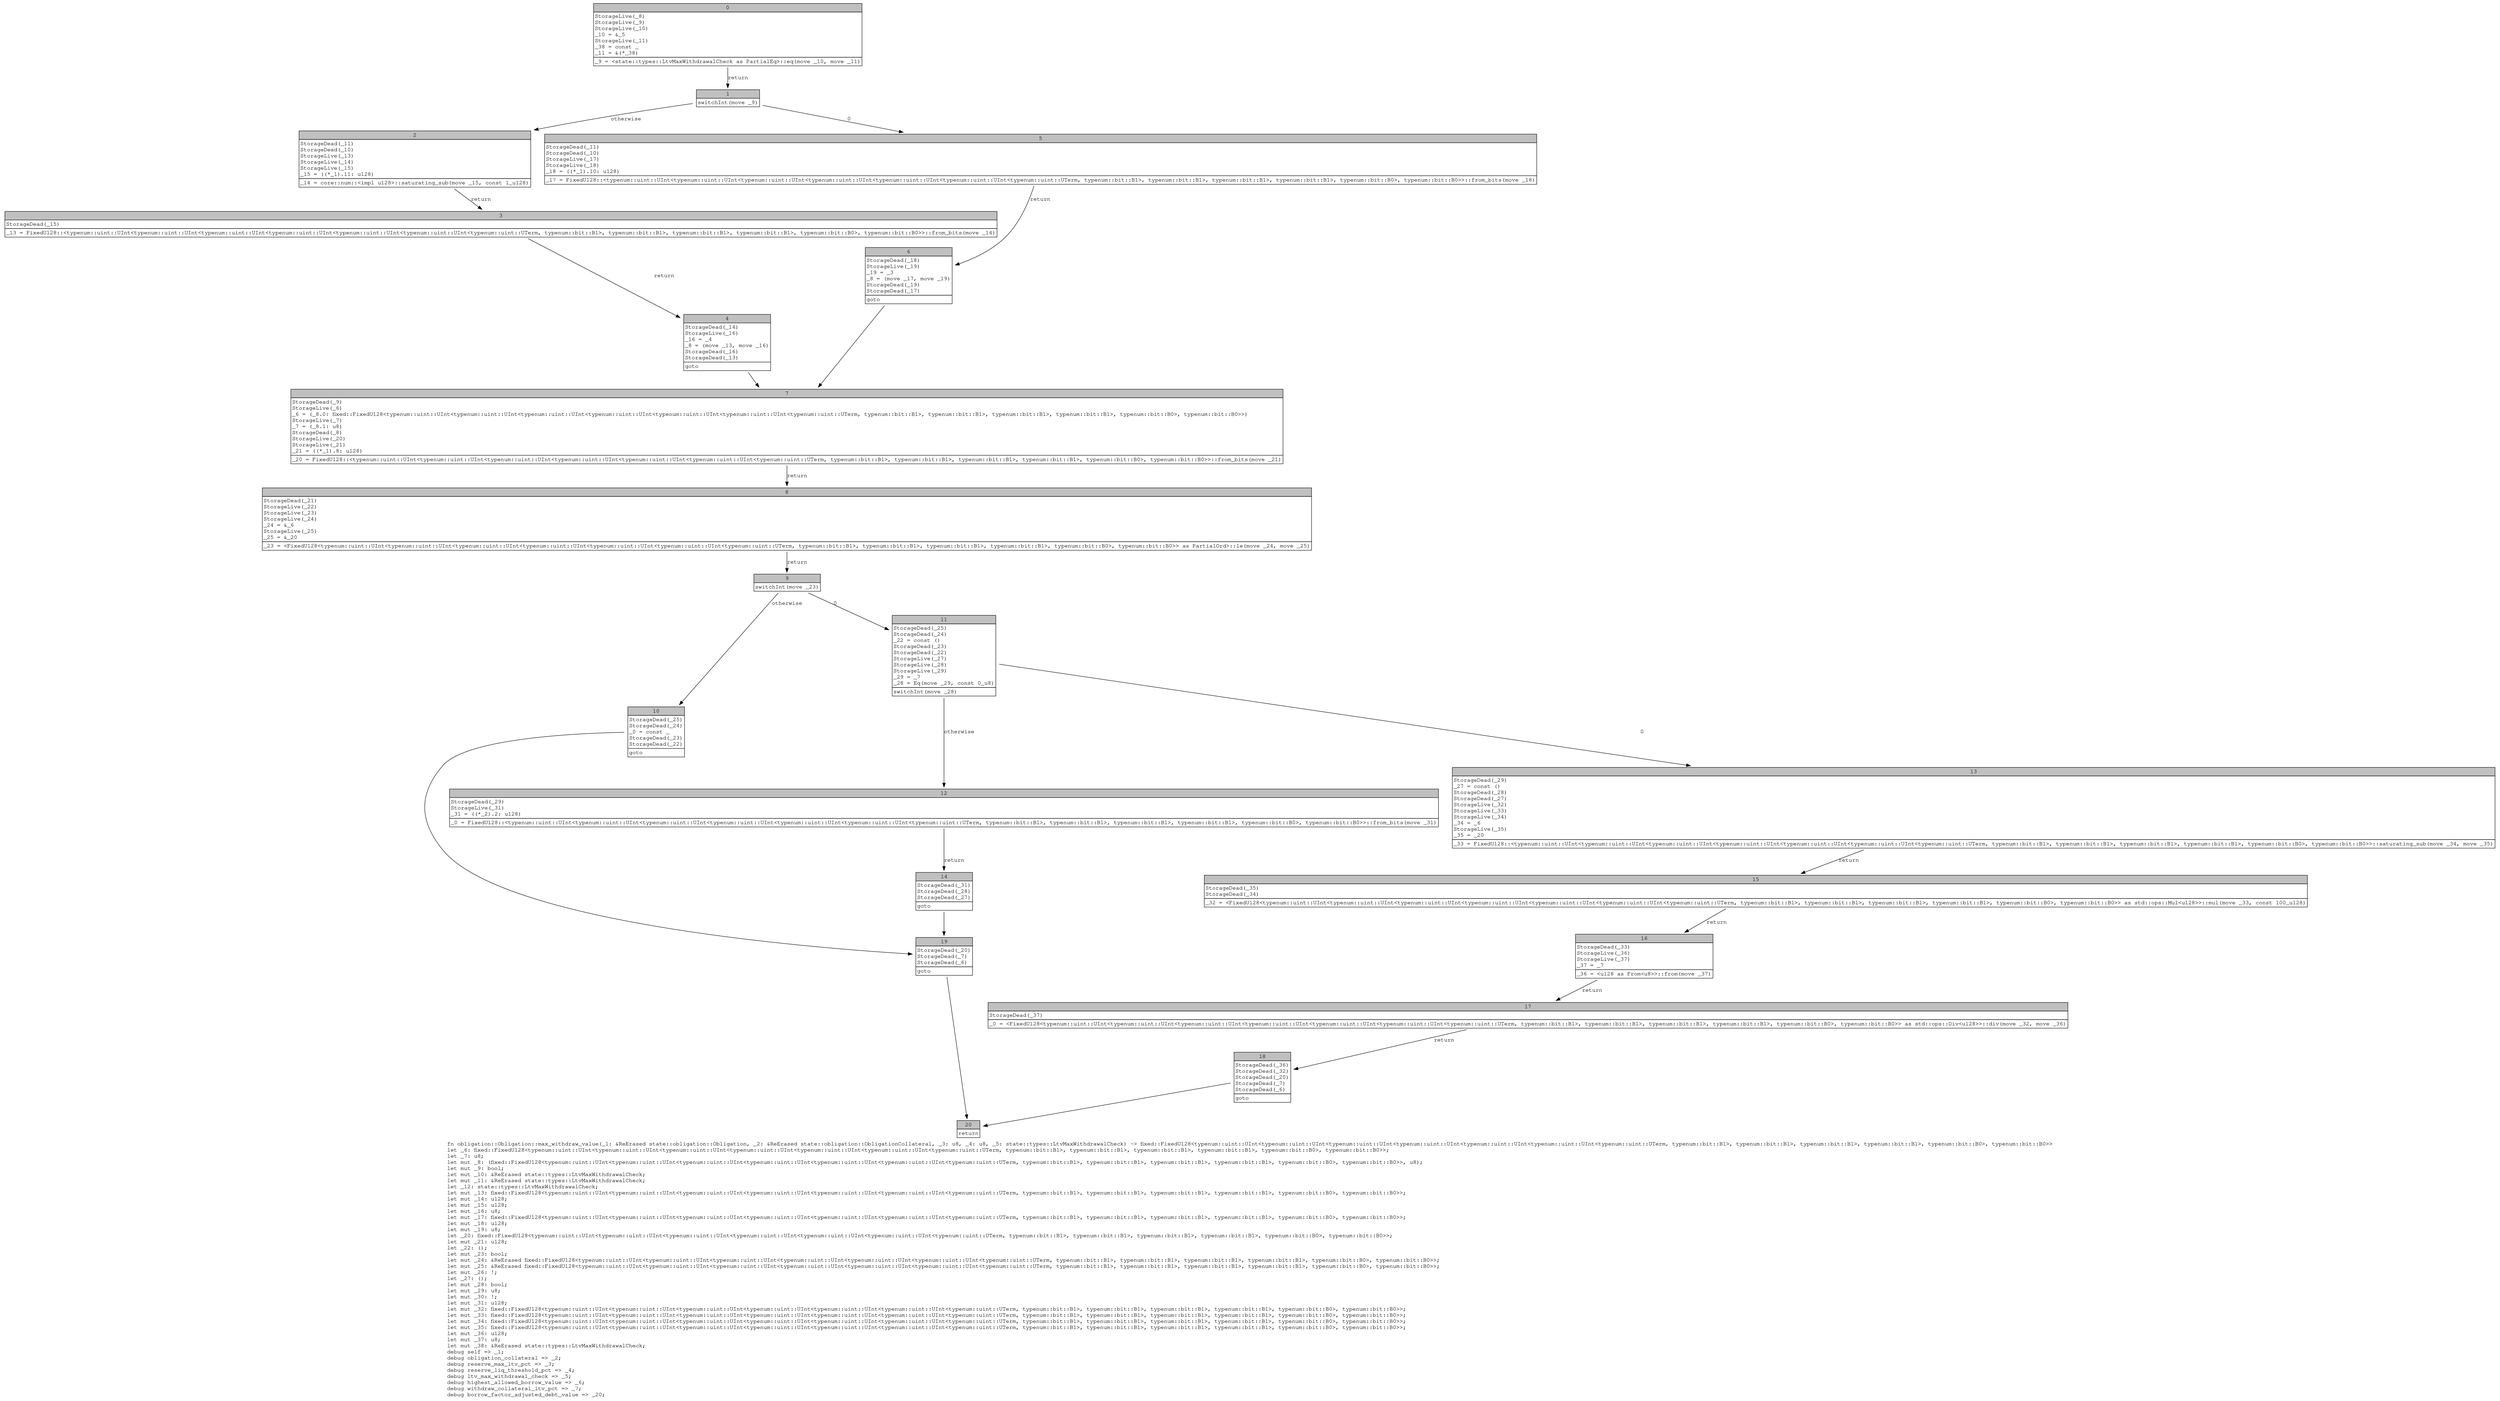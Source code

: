 digraph Mir_0_1663 {
    graph [fontname="Courier, monospace"];
    node [fontname="Courier, monospace"];
    edge [fontname="Courier, monospace"];
    label=<fn obligation::Obligation::max_withdraw_value(_1: &amp;ReErased state::obligation::Obligation, _2: &amp;ReErased state::obligation::ObligationCollateral, _3: u8, _4: u8, _5: state::types::LtvMaxWithdrawalCheck) -&gt; fixed::FixedU128&lt;typenum::uint::UInt&lt;typenum::uint::UInt&lt;typenum::uint::UInt&lt;typenum::uint::UInt&lt;typenum::uint::UInt&lt;typenum::uint::UInt&lt;typenum::uint::UTerm, typenum::bit::B1&gt;, typenum::bit::B1&gt;, typenum::bit::B1&gt;, typenum::bit::B1&gt;, typenum::bit::B0&gt;, typenum::bit::B0&gt;&gt;<br align="left"/>let _6: fixed::FixedU128&lt;typenum::uint::UInt&lt;typenum::uint::UInt&lt;typenum::uint::UInt&lt;typenum::uint::UInt&lt;typenum::uint::UInt&lt;typenum::uint::UInt&lt;typenum::uint::UTerm, typenum::bit::B1&gt;, typenum::bit::B1&gt;, typenum::bit::B1&gt;, typenum::bit::B1&gt;, typenum::bit::B0&gt;, typenum::bit::B0&gt;&gt;;<br align="left"/>let _7: u8;<br align="left"/>let mut _8: (fixed::FixedU128&lt;typenum::uint::UInt&lt;typenum::uint::UInt&lt;typenum::uint::UInt&lt;typenum::uint::UInt&lt;typenum::uint::UInt&lt;typenum::uint::UInt&lt;typenum::uint::UTerm, typenum::bit::B1&gt;, typenum::bit::B1&gt;, typenum::bit::B1&gt;, typenum::bit::B1&gt;, typenum::bit::B0&gt;, typenum::bit::B0&gt;&gt;, u8);<br align="left"/>let mut _9: bool;<br align="left"/>let mut _10: &amp;ReErased state::types::LtvMaxWithdrawalCheck;<br align="left"/>let mut _11: &amp;ReErased state::types::LtvMaxWithdrawalCheck;<br align="left"/>let _12: state::types::LtvMaxWithdrawalCheck;<br align="left"/>let mut _13: fixed::FixedU128&lt;typenum::uint::UInt&lt;typenum::uint::UInt&lt;typenum::uint::UInt&lt;typenum::uint::UInt&lt;typenum::uint::UInt&lt;typenum::uint::UInt&lt;typenum::uint::UTerm, typenum::bit::B1&gt;, typenum::bit::B1&gt;, typenum::bit::B1&gt;, typenum::bit::B1&gt;, typenum::bit::B0&gt;, typenum::bit::B0&gt;&gt;;<br align="left"/>let mut _14: u128;<br align="left"/>let mut _15: u128;<br align="left"/>let mut _16: u8;<br align="left"/>let mut _17: fixed::FixedU128&lt;typenum::uint::UInt&lt;typenum::uint::UInt&lt;typenum::uint::UInt&lt;typenum::uint::UInt&lt;typenum::uint::UInt&lt;typenum::uint::UInt&lt;typenum::uint::UTerm, typenum::bit::B1&gt;, typenum::bit::B1&gt;, typenum::bit::B1&gt;, typenum::bit::B1&gt;, typenum::bit::B0&gt;, typenum::bit::B0&gt;&gt;;<br align="left"/>let mut _18: u128;<br align="left"/>let mut _19: u8;<br align="left"/>let _20: fixed::FixedU128&lt;typenum::uint::UInt&lt;typenum::uint::UInt&lt;typenum::uint::UInt&lt;typenum::uint::UInt&lt;typenum::uint::UInt&lt;typenum::uint::UInt&lt;typenum::uint::UTerm, typenum::bit::B1&gt;, typenum::bit::B1&gt;, typenum::bit::B1&gt;, typenum::bit::B1&gt;, typenum::bit::B0&gt;, typenum::bit::B0&gt;&gt;;<br align="left"/>let mut _21: u128;<br align="left"/>let _22: ();<br align="left"/>let mut _23: bool;<br align="left"/>let mut _24: &amp;ReErased fixed::FixedU128&lt;typenum::uint::UInt&lt;typenum::uint::UInt&lt;typenum::uint::UInt&lt;typenum::uint::UInt&lt;typenum::uint::UInt&lt;typenum::uint::UInt&lt;typenum::uint::UTerm, typenum::bit::B1&gt;, typenum::bit::B1&gt;, typenum::bit::B1&gt;, typenum::bit::B1&gt;, typenum::bit::B0&gt;, typenum::bit::B0&gt;&gt;;<br align="left"/>let mut _25: &amp;ReErased fixed::FixedU128&lt;typenum::uint::UInt&lt;typenum::uint::UInt&lt;typenum::uint::UInt&lt;typenum::uint::UInt&lt;typenum::uint::UInt&lt;typenum::uint::UInt&lt;typenum::uint::UTerm, typenum::bit::B1&gt;, typenum::bit::B1&gt;, typenum::bit::B1&gt;, typenum::bit::B1&gt;, typenum::bit::B0&gt;, typenum::bit::B0&gt;&gt;;<br align="left"/>let mut _26: !;<br align="left"/>let _27: ();<br align="left"/>let mut _28: bool;<br align="left"/>let mut _29: u8;<br align="left"/>let mut _30: !;<br align="left"/>let mut _31: u128;<br align="left"/>let mut _32: fixed::FixedU128&lt;typenum::uint::UInt&lt;typenum::uint::UInt&lt;typenum::uint::UInt&lt;typenum::uint::UInt&lt;typenum::uint::UInt&lt;typenum::uint::UInt&lt;typenum::uint::UTerm, typenum::bit::B1&gt;, typenum::bit::B1&gt;, typenum::bit::B1&gt;, typenum::bit::B1&gt;, typenum::bit::B0&gt;, typenum::bit::B0&gt;&gt;;<br align="left"/>let mut _33: fixed::FixedU128&lt;typenum::uint::UInt&lt;typenum::uint::UInt&lt;typenum::uint::UInt&lt;typenum::uint::UInt&lt;typenum::uint::UInt&lt;typenum::uint::UInt&lt;typenum::uint::UTerm, typenum::bit::B1&gt;, typenum::bit::B1&gt;, typenum::bit::B1&gt;, typenum::bit::B1&gt;, typenum::bit::B0&gt;, typenum::bit::B0&gt;&gt;;<br align="left"/>let mut _34: fixed::FixedU128&lt;typenum::uint::UInt&lt;typenum::uint::UInt&lt;typenum::uint::UInt&lt;typenum::uint::UInt&lt;typenum::uint::UInt&lt;typenum::uint::UInt&lt;typenum::uint::UTerm, typenum::bit::B1&gt;, typenum::bit::B1&gt;, typenum::bit::B1&gt;, typenum::bit::B1&gt;, typenum::bit::B0&gt;, typenum::bit::B0&gt;&gt;;<br align="left"/>let mut _35: fixed::FixedU128&lt;typenum::uint::UInt&lt;typenum::uint::UInt&lt;typenum::uint::UInt&lt;typenum::uint::UInt&lt;typenum::uint::UInt&lt;typenum::uint::UInt&lt;typenum::uint::UTerm, typenum::bit::B1&gt;, typenum::bit::B1&gt;, typenum::bit::B1&gt;, typenum::bit::B1&gt;, typenum::bit::B0&gt;, typenum::bit::B0&gt;&gt;;<br align="left"/>let mut _36: u128;<br align="left"/>let mut _37: u8;<br align="left"/>let mut _38: &amp;ReErased state::types::LtvMaxWithdrawalCheck;<br align="left"/>debug self =&gt; _1;<br align="left"/>debug obligation_collateral =&gt; _2;<br align="left"/>debug reserve_max_ltv_pct =&gt; _3;<br align="left"/>debug reserve_liq_threshold_pct =&gt; _4;<br align="left"/>debug ltv_max_withdrawal_check =&gt; _5;<br align="left"/>debug highest_allowed_borrow_value =&gt; _6;<br align="left"/>debug withdraw_collateral_ltv_pct =&gt; _7;<br align="left"/>debug borrow_factor_adjusted_debt_value =&gt; _20;<br align="left"/>>;
    bb0__0_1663 [shape="none", label=<<table border="0" cellborder="1" cellspacing="0"><tr><td bgcolor="gray" align="center" colspan="1">0</td></tr><tr><td align="left" balign="left">StorageLive(_8)<br/>StorageLive(_9)<br/>StorageLive(_10)<br/>_10 = &amp;_5<br/>StorageLive(_11)<br/>_38 = const _<br/>_11 = &amp;(*_38)<br/></td></tr><tr><td align="left">_9 = &lt;state::types::LtvMaxWithdrawalCheck as PartialEq&gt;::eq(move _10, move _11)</td></tr></table>>];
    bb1__0_1663 [shape="none", label=<<table border="0" cellborder="1" cellspacing="0"><tr><td bgcolor="gray" align="center" colspan="1">1</td></tr><tr><td align="left">switchInt(move _9)</td></tr></table>>];
    bb2__0_1663 [shape="none", label=<<table border="0" cellborder="1" cellspacing="0"><tr><td bgcolor="gray" align="center" colspan="1">2</td></tr><tr><td align="left" balign="left">StorageDead(_11)<br/>StorageDead(_10)<br/>StorageLive(_13)<br/>StorageLive(_14)<br/>StorageLive(_15)<br/>_15 = ((*_1).11: u128)<br/></td></tr><tr><td align="left">_14 = core::num::&lt;impl u128&gt;::saturating_sub(move _15, const 1_u128)</td></tr></table>>];
    bb3__0_1663 [shape="none", label=<<table border="0" cellborder="1" cellspacing="0"><tr><td bgcolor="gray" align="center" colspan="1">3</td></tr><tr><td align="left" balign="left">StorageDead(_15)<br/></td></tr><tr><td align="left">_13 = FixedU128::&lt;typenum::uint::UInt&lt;typenum::uint::UInt&lt;typenum::uint::UInt&lt;typenum::uint::UInt&lt;typenum::uint::UInt&lt;typenum::uint::UInt&lt;typenum::uint::UTerm, typenum::bit::B1&gt;, typenum::bit::B1&gt;, typenum::bit::B1&gt;, typenum::bit::B1&gt;, typenum::bit::B0&gt;, typenum::bit::B0&gt;&gt;::from_bits(move _14)</td></tr></table>>];
    bb4__0_1663 [shape="none", label=<<table border="0" cellborder="1" cellspacing="0"><tr><td bgcolor="gray" align="center" colspan="1">4</td></tr><tr><td align="left" balign="left">StorageDead(_14)<br/>StorageLive(_16)<br/>_16 = _4<br/>_8 = (move _13, move _16)<br/>StorageDead(_16)<br/>StorageDead(_13)<br/></td></tr><tr><td align="left">goto</td></tr></table>>];
    bb5__0_1663 [shape="none", label=<<table border="0" cellborder="1" cellspacing="0"><tr><td bgcolor="gray" align="center" colspan="1">5</td></tr><tr><td align="left" balign="left">StorageDead(_11)<br/>StorageDead(_10)<br/>StorageLive(_17)<br/>StorageLive(_18)<br/>_18 = ((*_1).10: u128)<br/></td></tr><tr><td align="left">_17 = FixedU128::&lt;typenum::uint::UInt&lt;typenum::uint::UInt&lt;typenum::uint::UInt&lt;typenum::uint::UInt&lt;typenum::uint::UInt&lt;typenum::uint::UInt&lt;typenum::uint::UTerm, typenum::bit::B1&gt;, typenum::bit::B1&gt;, typenum::bit::B1&gt;, typenum::bit::B1&gt;, typenum::bit::B0&gt;, typenum::bit::B0&gt;&gt;::from_bits(move _18)</td></tr></table>>];
    bb6__0_1663 [shape="none", label=<<table border="0" cellborder="1" cellspacing="0"><tr><td bgcolor="gray" align="center" colspan="1">6</td></tr><tr><td align="left" balign="left">StorageDead(_18)<br/>StorageLive(_19)<br/>_19 = _3<br/>_8 = (move _17, move _19)<br/>StorageDead(_19)<br/>StorageDead(_17)<br/></td></tr><tr><td align="left">goto</td></tr></table>>];
    bb7__0_1663 [shape="none", label=<<table border="0" cellborder="1" cellspacing="0"><tr><td bgcolor="gray" align="center" colspan="1">7</td></tr><tr><td align="left" balign="left">StorageDead(_9)<br/>StorageLive(_6)<br/>_6 = (_8.0: fixed::FixedU128&lt;typenum::uint::UInt&lt;typenum::uint::UInt&lt;typenum::uint::UInt&lt;typenum::uint::UInt&lt;typenum::uint::UInt&lt;typenum::uint::UInt&lt;typenum::uint::UTerm, typenum::bit::B1&gt;, typenum::bit::B1&gt;, typenum::bit::B1&gt;, typenum::bit::B1&gt;, typenum::bit::B0&gt;, typenum::bit::B0&gt;&gt;)<br/>StorageLive(_7)<br/>_7 = (_8.1: u8)<br/>StorageDead(_8)<br/>StorageLive(_20)<br/>StorageLive(_21)<br/>_21 = ((*_1).8: u128)<br/></td></tr><tr><td align="left">_20 = FixedU128::&lt;typenum::uint::UInt&lt;typenum::uint::UInt&lt;typenum::uint::UInt&lt;typenum::uint::UInt&lt;typenum::uint::UInt&lt;typenum::uint::UInt&lt;typenum::uint::UTerm, typenum::bit::B1&gt;, typenum::bit::B1&gt;, typenum::bit::B1&gt;, typenum::bit::B1&gt;, typenum::bit::B0&gt;, typenum::bit::B0&gt;&gt;::from_bits(move _21)</td></tr></table>>];
    bb8__0_1663 [shape="none", label=<<table border="0" cellborder="1" cellspacing="0"><tr><td bgcolor="gray" align="center" colspan="1">8</td></tr><tr><td align="left" balign="left">StorageDead(_21)<br/>StorageLive(_22)<br/>StorageLive(_23)<br/>StorageLive(_24)<br/>_24 = &amp;_6<br/>StorageLive(_25)<br/>_25 = &amp;_20<br/></td></tr><tr><td align="left">_23 = &lt;FixedU128&lt;typenum::uint::UInt&lt;typenum::uint::UInt&lt;typenum::uint::UInt&lt;typenum::uint::UInt&lt;typenum::uint::UInt&lt;typenum::uint::UInt&lt;typenum::uint::UTerm, typenum::bit::B1&gt;, typenum::bit::B1&gt;, typenum::bit::B1&gt;, typenum::bit::B1&gt;, typenum::bit::B0&gt;, typenum::bit::B0&gt;&gt; as PartialOrd&gt;::le(move _24, move _25)</td></tr></table>>];
    bb9__0_1663 [shape="none", label=<<table border="0" cellborder="1" cellspacing="0"><tr><td bgcolor="gray" align="center" colspan="1">9</td></tr><tr><td align="left">switchInt(move _23)</td></tr></table>>];
    bb10__0_1663 [shape="none", label=<<table border="0" cellborder="1" cellspacing="0"><tr><td bgcolor="gray" align="center" colspan="1">10</td></tr><tr><td align="left" balign="left">StorageDead(_25)<br/>StorageDead(_24)<br/>_0 = const _<br/>StorageDead(_23)<br/>StorageDead(_22)<br/></td></tr><tr><td align="left">goto</td></tr></table>>];
    bb11__0_1663 [shape="none", label=<<table border="0" cellborder="1" cellspacing="0"><tr><td bgcolor="gray" align="center" colspan="1">11</td></tr><tr><td align="left" balign="left">StorageDead(_25)<br/>StorageDead(_24)<br/>_22 = const ()<br/>StorageDead(_23)<br/>StorageDead(_22)<br/>StorageLive(_27)<br/>StorageLive(_28)<br/>StorageLive(_29)<br/>_29 = _7<br/>_28 = Eq(move _29, const 0_u8)<br/></td></tr><tr><td align="left">switchInt(move _28)</td></tr></table>>];
    bb12__0_1663 [shape="none", label=<<table border="0" cellborder="1" cellspacing="0"><tr><td bgcolor="gray" align="center" colspan="1">12</td></tr><tr><td align="left" balign="left">StorageDead(_29)<br/>StorageLive(_31)<br/>_31 = ((*_2).2: u128)<br/></td></tr><tr><td align="left">_0 = FixedU128::&lt;typenum::uint::UInt&lt;typenum::uint::UInt&lt;typenum::uint::UInt&lt;typenum::uint::UInt&lt;typenum::uint::UInt&lt;typenum::uint::UInt&lt;typenum::uint::UTerm, typenum::bit::B1&gt;, typenum::bit::B1&gt;, typenum::bit::B1&gt;, typenum::bit::B1&gt;, typenum::bit::B0&gt;, typenum::bit::B0&gt;&gt;::from_bits(move _31)</td></tr></table>>];
    bb13__0_1663 [shape="none", label=<<table border="0" cellborder="1" cellspacing="0"><tr><td bgcolor="gray" align="center" colspan="1">13</td></tr><tr><td align="left" balign="left">StorageDead(_29)<br/>_27 = const ()<br/>StorageDead(_28)<br/>StorageDead(_27)<br/>StorageLive(_32)<br/>StorageLive(_33)<br/>StorageLive(_34)<br/>_34 = _6<br/>StorageLive(_35)<br/>_35 = _20<br/></td></tr><tr><td align="left">_33 = FixedU128::&lt;typenum::uint::UInt&lt;typenum::uint::UInt&lt;typenum::uint::UInt&lt;typenum::uint::UInt&lt;typenum::uint::UInt&lt;typenum::uint::UInt&lt;typenum::uint::UTerm, typenum::bit::B1&gt;, typenum::bit::B1&gt;, typenum::bit::B1&gt;, typenum::bit::B1&gt;, typenum::bit::B0&gt;, typenum::bit::B0&gt;&gt;::saturating_sub(move _34, move _35)</td></tr></table>>];
    bb14__0_1663 [shape="none", label=<<table border="0" cellborder="1" cellspacing="0"><tr><td bgcolor="gray" align="center" colspan="1">14</td></tr><tr><td align="left" balign="left">StorageDead(_31)<br/>StorageDead(_28)<br/>StorageDead(_27)<br/></td></tr><tr><td align="left">goto</td></tr></table>>];
    bb15__0_1663 [shape="none", label=<<table border="0" cellborder="1" cellspacing="0"><tr><td bgcolor="gray" align="center" colspan="1">15</td></tr><tr><td align="left" balign="left">StorageDead(_35)<br/>StorageDead(_34)<br/></td></tr><tr><td align="left">_32 = &lt;FixedU128&lt;typenum::uint::UInt&lt;typenum::uint::UInt&lt;typenum::uint::UInt&lt;typenum::uint::UInt&lt;typenum::uint::UInt&lt;typenum::uint::UInt&lt;typenum::uint::UTerm, typenum::bit::B1&gt;, typenum::bit::B1&gt;, typenum::bit::B1&gt;, typenum::bit::B1&gt;, typenum::bit::B0&gt;, typenum::bit::B0&gt;&gt; as std::ops::Mul&lt;u128&gt;&gt;::mul(move _33, const 100_u128)</td></tr></table>>];
    bb16__0_1663 [shape="none", label=<<table border="0" cellborder="1" cellspacing="0"><tr><td bgcolor="gray" align="center" colspan="1">16</td></tr><tr><td align="left" balign="left">StorageDead(_33)<br/>StorageLive(_36)<br/>StorageLive(_37)<br/>_37 = _7<br/></td></tr><tr><td align="left">_36 = &lt;u128 as From&lt;u8&gt;&gt;::from(move _37)</td></tr></table>>];
    bb17__0_1663 [shape="none", label=<<table border="0" cellborder="1" cellspacing="0"><tr><td bgcolor="gray" align="center" colspan="1">17</td></tr><tr><td align="left" balign="left">StorageDead(_37)<br/></td></tr><tr><td align="left">_0 = &lt;FixedU128&lt;typenum::uint::UInt&lt;typenum::uint::UInt&lt;typenum::uint::UInt&lt;typenum::uint::UInt&lt;typenum::uint::UInt&lt;typenum::uint::UInt&lt;typenum::uint::UTerm, typenum::bit::B1&gt;, typenum::bit::B1&gt;, typenum::bit::B1&gt;, typenum::bit::B1&gt;, typenum::bit::B0&gt;, typenum::bit::B0&gt;&gt; as std::ops::Div&lt;u128&gt;&gt;::div(move _32, move _36)</td></tr></table>>];
    bb18__0_1663 [shape="none", label=<<table border="0" cellborder="1" cellspacing="0"><tr><td bgcolor="gray" align="center" colspan="1">18</td></tr><tr><td align="left" balign="left">StorageDead(_36)<br/>StorageDead(_32)<br/>StorageDead(_20)<br/>StorageDead(_7)<br/>StorageDead(_6)<br/></td></tr><tr><td align="left">goto</td></tr></table>>];
    bb19__0_1663 [shape="none", label=<<table border="0" cellborder="1" cellspacing="0"><tr><td bgcolor="gray" align="center" colspan="1">19</td></tr><tr><td align="left" balign="left">StorageDead(_20)<br/>StorageDead(_7)<br/>StorageDead(_6)<br/></td></tr><tr><td align="left">goto</td></tr></table>>];
    bb20__0_1663 [shape="none", label=<<table border="0" cellborder="1" cellspacing="0"><tr><td bgcolor="gray" align="center" colspan="1">20</td></tr><tr><td align="left">return</td></tr></table>>];
    bb0__0_1663 -> bb1__0_1663 [label="return"];
    bb1__0_1663 -> bb5__0_1663 [label="0"];
    bb1__0_1663 -> bb2__0_1663 [label="otherwise"];
    bb2__0_1663 -> bb3__0_1663 [label="return"];
    bb3__0_1663 -> bb4__0_1663 [label="return"];
    bb4__0_1663 -> bb7__0_1663 [label=""];
    bb5__0_1663 -> bb6__0_1663 [label="return"];
    bb6__0_1663 -> bb7__0_1663 [label=""];
    bb7__0_1663 -> bb8__0_1663 [label="return"];
    bb8__0_1663 -> bb9__0_1663 [label="return"];
    bb9__0_1663 -> bb11__0_1663 [label="0"];
    bb9__0_1663 -> bb10__0_1663 [label="otherwise"];
    bb10__0_1663 -> bb19__0_1663 [label=""];
    bb11__0_1663 -> bb13__0_1663 [label="0"];
    bb11__0_1663 -> bb12__0_1663 [label="otherwise"];
    bb12__0_1663 -> bb14__0_1663 [label="return"];
    bb13__0_1663 -> bb15__0_1663 [label="return"];
    bb14__0_1663 -> bb19__0_1663 [label=""];
    bb15__0_1663 -> bb16__0_1663 [label="return"];
    bb16__0_1663 -> bb17__0_1663 [label="return"];
    bb17__0_1663 -> bb18__0_1663 [label="return"];
    bb18__0_1663 -> bb20__0_1663 [label=""];
    bb19__0_1663 -> bb20__0_1663 [label=""];
}
